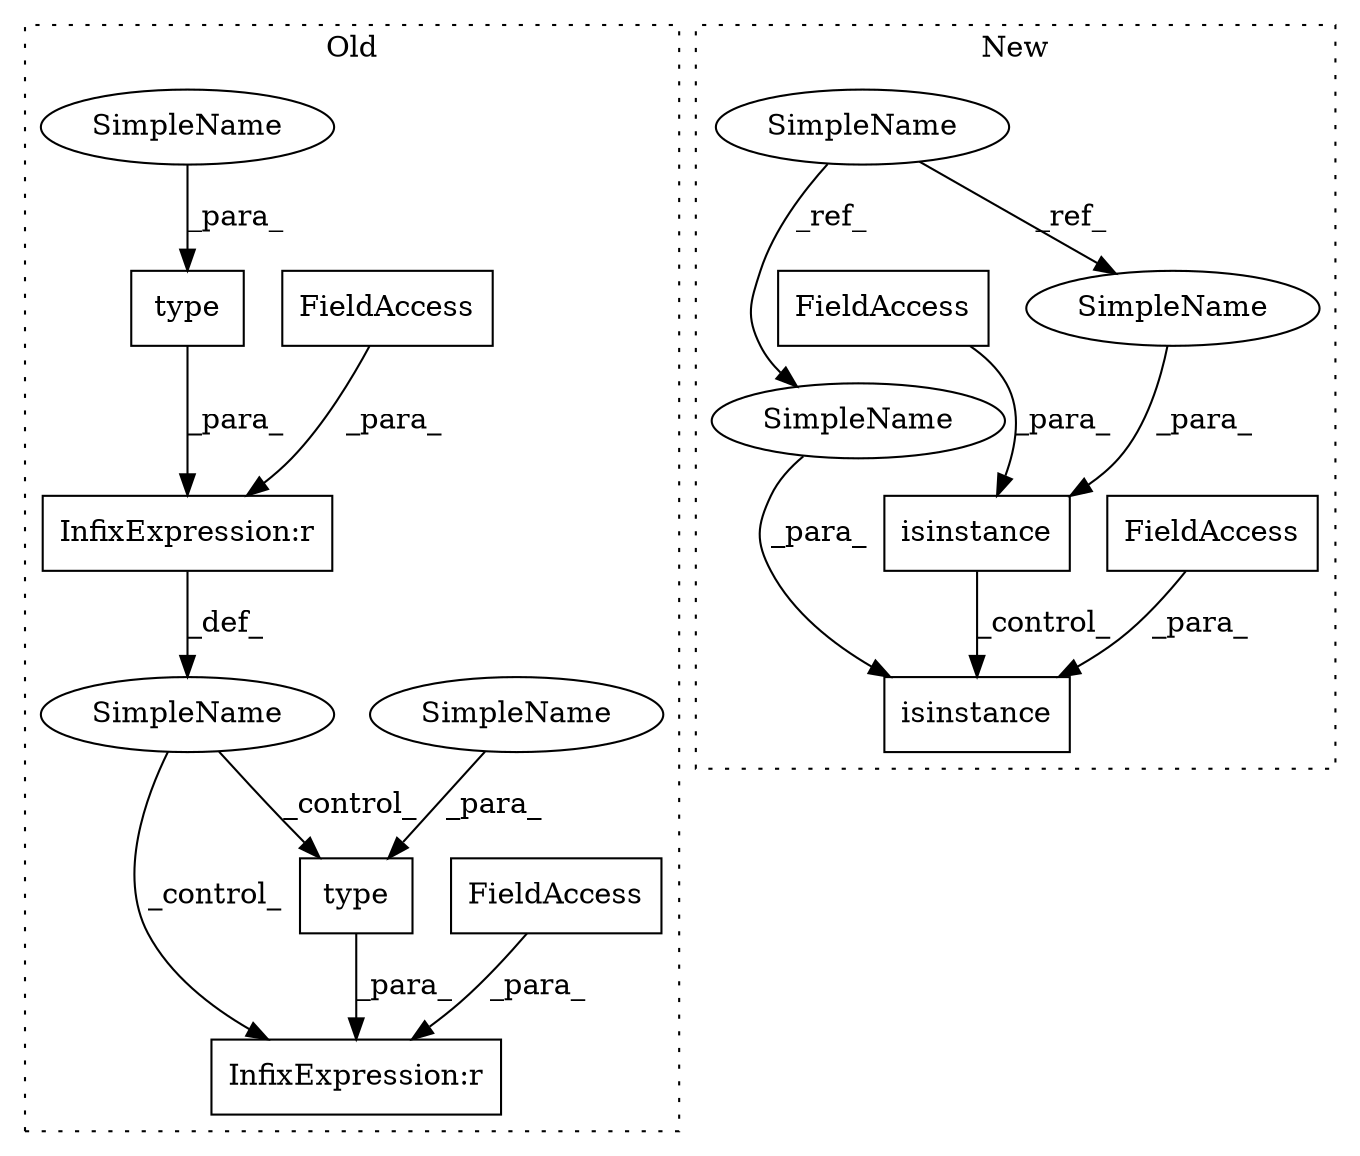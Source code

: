digraph G {
subgraph cluster0 {
1 [label="type" a="32" s="1990,2009" l="5,1" shape="box"];
3 [label="InfixExpression:r" a="27" s="2010" l="4" shape="box"];
5 [label="FieldAccess" a="22" s="2014" l="4" shape="box"];
6 [label="SimpleName" a="42" s="" l="" shape="ellipse"];
7 [label="type" a="32" s="1634,1653" l="5,1" shape="box"];
9 [label="InfixExpression:r" a="27" s="1654" l="4" shape="box"];
10 [label="FieldAccess" a="22" s="1658" l="4" shape="box"];
15 [label="SimpleName" a="42" s="1995" l="14" shape="ellipse"];
16 [label="SimpleName" a="42" s="1639" l="14" shape="ellipse"];
label = "Old";
style="dotted";
}
subgraph cluster1 {
2 [label="isinstance" a="32" s="1714,1744" l="11,1" shape="box"];
4 [label="FieldAccess" a="22" s="1740" l="4" shape="box"];
8 [label="isinstance" a="32" s="1355,1385" l="11,1" shape="box"];
11 [label="FieldAccess" a="22" s="1381" l="4" shape="box"];
12 [label="SimpleName" a="42" s="1206" l="14" shape="ellipse"];
13 [label="SimpleName" a="42" s="1366" l="14" shape="ellipse"];
14 [label="SimpleName" a="42" s="1725" l="14" shape="ellipse"];
label = "New";
style="dotted";
}
1 -> 3 [label="_para_"];
4 -> 2 [label="_para_"];
5 -> 3 [label="_para_"];
6 -> 1 [label="_control_"];
6 -> 3 [label="_control_"];
7 -> 9 [label="_para_"];
8 -> 2 [label="_control_"];
9 -> 6 [label="_def_"];
10 -> 9 [label="_para_"];
11 -> 8 [label="_para_"];
12 -> 13 [label="_ref_"];
12 -> 14 [label="_ref_"];
13 -> 8 [label="_para_"];
14 -> 2 [label="_para_"];
15 -> 1 [label="_para_"];
16 -> 7 [label="_para_"];
}